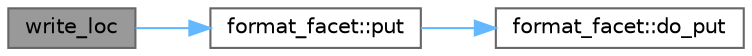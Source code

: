 digraph "write_loc"
{
 // LATEX_PDF_SIZE
  bgcolor="transparent";
  edge [fontname=Helvetica,fontsize=10,labelfontname=Helvetica,labelfontsize=10];
  node [fontname=Helvetica,fontsize=10,shape=box,height=0.2,width=0.4];
  rankdir="LR";
  Node1 [id="Node000001",label="write_loc",height=0.2,width=0.4,color="gray40", fillcolor="grey60", style="filled", fontcolor="black",tooltip=" "];
  Node1 -> Node2 [id="edge1_Node000001_Node000002",color="steelblue1",style="solid",tooltip=" "];
  Node2 [id="Node000002",label="format_facet::put",height=0.2,width=0.4,color="grey40", fillcolor="white", style="filled",URL="$classformat__facet.html#ad229bd0eba7c1acbc5b731204f347488",tooltip=" "];
  Node2 -> Node3 [id="edge2_Node000002_Node000003",color="steelblue1",style="solid",tooltip=" "];
  Node3 [id="Node000003",label="format_facet::do_put",height=0.2,width=0.4,color="grey40", fillcolor="white", style="filled",URL="$classformat__facet.html#a40c9f7d249effbd6588f0cfeff2b1a71",tooltip=" "];
}
